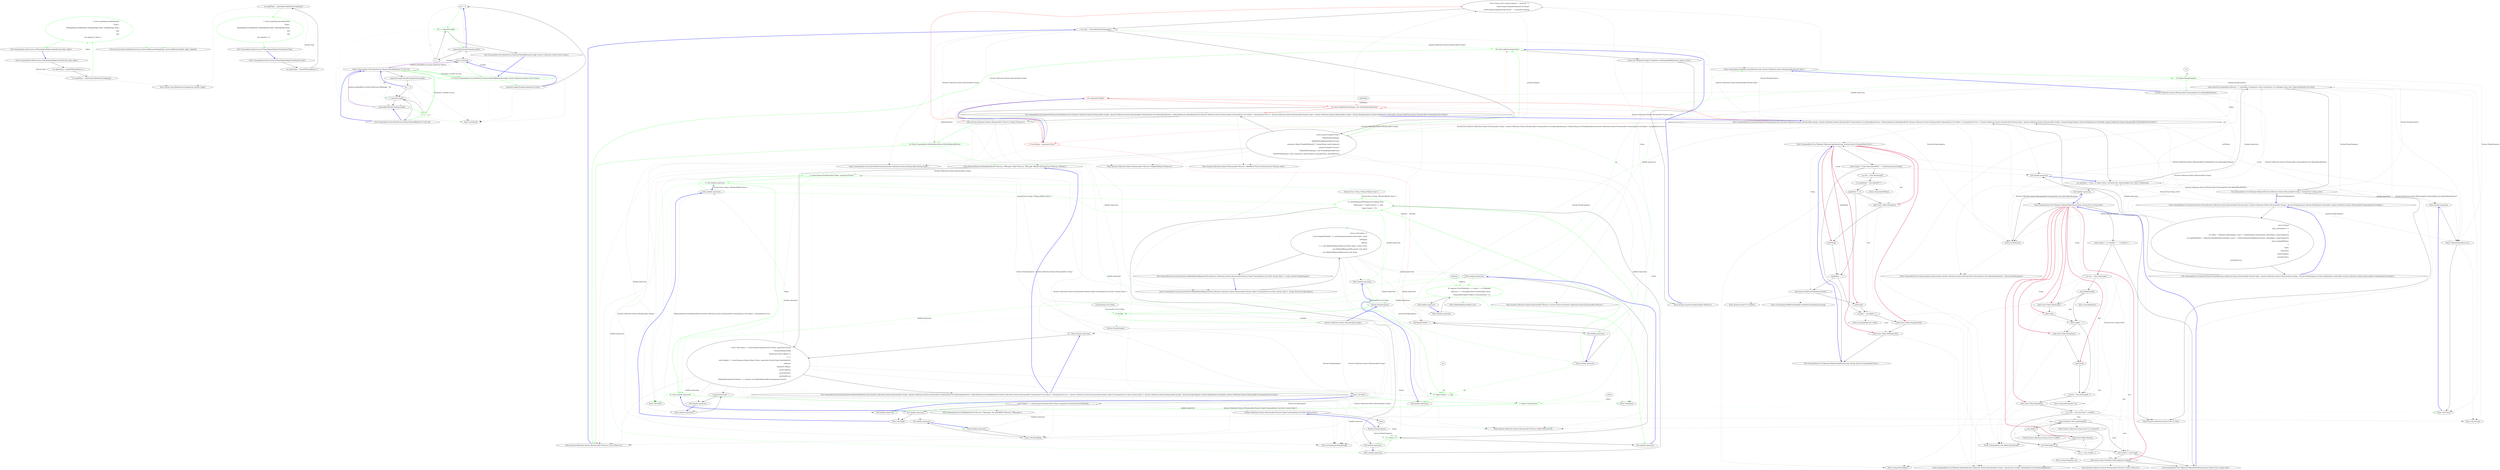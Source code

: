 digraph  {
d7 [cluster="CommandLine.Infrastructure.FSharpOptionHelper.Some(System.Type, object)", color=green, community=0, label="2: return typedType.InvokeMember(\r\n                ''Some'',\r\n                BindingFlags.InvokeMethod | BindingFlags.Public | BindingFlags.Static,\r\n                null,\r\n                null,\r\n                new object[] { value });", span="18-23"];
d4 [cluster="CommandLine.Infrastructure.FSharpOptionHelper.Some(System.Type, object)", label="Entry CommandLine.Infrastructure.FSharpOptionHelper.Some(System.Type, object)", span="13-13"];
d6 [cluster="CommandLine.Infrastructure.FSharpOptionHelper.Some(System.Type, object)", label="var typedType = optionType.MakeGenericType(type)", span="16-16"];
d8 [cluster="CommandLine.Infrastructure.FSharpOptionHelper.Some(System.Type, object)", label="Exit CommandLine.Infrastructure.FSharpOptionHelper.Some(System.Type, object)", span="13-13"];
d10 [cluster="System.Type.InvokeMember(string, System.Reflection.BindingFlags, System.Reflection.Binder, object, object[])", label="Entry System.Type.InvokeMember(string, System.Reflection.BindingFlags, System.Reflection.Binder, object, object[])", span="0-0"];
d14 [cluster="CommandLine.Infrastructure.FSharpOptionHelper.None(System.Type)", color=green, community=0, label="3: return typedType.InvokeMember(\r\n                ''None'',\r\n                BindingFlags.InvokeMethod | BindingFlags.Public | BindingFlags.Static,\r\n                null,\r\n                null,\r\n                new object[] { });", span="31-36"];
d13 [cluster="CommandLine.Infrastructure.FSharpOptionHelper.None(System.Type)", label="var typedType = optionType.MakeGenericType(type)", span="29-29"];
d15 [cluster="CommandLine.Infrastructure.FSharpOptionHelper.None(System.Type)", label="Exit CommandLine.Infrastructure.FSharpOptionHelper.None(System.Type)", span="26-26"];
d5 [cluster="CommandLine.Infrastructure.FSharpOptionHelper.Some(System.Type, object)", label="var optionType = typeof(FSharpOption<>)", span="15-15"];
d9 [cluster="System.Type.MakeGenericType(params System.Type[])", label="Entry System.Type.MakeGenericType(params System.Type[])", span="0-0"];
d11 [cluster="CommandLine.Infrastructure.FSharpOptionHelper.None(System.Type)", label="Entry CommandLine.Infrastructure.FSharpOptionHelper.None(System.Type)", span="26-26"];
d12 [cluster="CommandLine.Infrastructure.FSharpOptionHelper.None(System.Type)", label="var optionType = typeof(FSharpOption<>)", span="28-28"];
m0_11 [cluster="CommandLine.Tests.BaseFixture.ElementsShouldBeEqual(string[], System.Collections.Generic.IList<string>)", file="FSharpOptionHelperTests.cs", label="int i = 0", span="51-51"];
m0_12 [cluster="CommandLine.Tests.BaseFixture.ElementsShouldBeEqual(string[], System.Collections.Generic.IList<string>)", color=green, community=0, file="FSharpOptionHelperTests.cs", label="19: i < expected.Length", span="51-51"];
m0_13 [cluster="CommandLine.Tests.BaseFixture.ElementsShouldBeEqual(string[], System.Collections.Generic.IList<string>)", file="FSharpOptionHelperTests.cs", label="expected[i].Should().Equal(actual[i])", span="53-53"];
m0_7 [cluster="Unk.Should", file="FSharpOptionHelperTests.cs", label="Entry Unk.Should", span=""];
m0_8 [cluster="Unk.Equal", file="FSharpOptionHelperTests.cs", label="Entry Unk.Equal", span=""];
m0_9 [cluster="CommandLine.Tests.BaseFixture.ElementsShouldBeEqual(string[], System.Collections.Generic.IList<string>)", color=green, community=0, file="FSharpOptionHelperTests.cs", label="19: Entry CommandLine.Tests.BaseFixture.ElementsShouldBeEqual(string[], System.Collections.Generic.IList<string>)", span="48-48"];
m0_10 [cluster="CommandLine.Tests.BaseFixture.ElementsShouldBeEqual(string[], System.Collections.Generic.IList<string>)", file="FSharpOptionHelperTests.cs", label="expected.Length.Should().Equal(actual.Count)", span="50-50"];
m0_3 [cluster="CommandLine.Tests.BaseFixture.ElementsShouldBeEqual<T>(T[], T[])", file="FSharpOptionHelperTests.cs", label="i < expected.Length", span="42-42"];
m0_4 [cluster="CommandLine.Tests.BaseFixture.ElementsShouldBeEqual<T>(T[], T[])", file="FSharpOptionHelperTests.cs", label="expected[i].Should().Equal(actual[i])", span="44-44"];
m0_5 [cluster="CommandLine.Tests.BaseFixture.ElementsShouldBeEqual<T>(T[], T[])", color=green, community=0, file="FSharpOptionHelperTests.cs", label="4: i++", span="42-42"];
m0_6 [cluster="CommandLine.Tests.BaseFixture.ElementsShouldBeEqual<T>(T[], T[])", file="FSharpOptionHelperTests.cs", label="Exit CommandLine.Tests.BaseFixture.ElementsShouldBeEqual<T>(T[], T[])", span="39-39"];
m0_0 [cluster="CommandLine.Tests.BaseFixture.ElementsShouldBeEqual<T>(T[], T[])", file="FSharpOptionHelperTests.cs", label="Entry CommandLine.Tests.BaseFixture.ElementsShouldBeEqual<T>(T[], T[])", span="39-39"];
m0_1 [cluster="CommandLine.Tests.BaseFixture.ElementsShouldBeEqual<T>(T[], T[])", file="FSharpOptionHelperTests.cs", label="expected.Length.Should().Equal(actual.Length)", span="41-41"];
m0_2 [cluster="CommandLine.Tests.BaseFixture.ElementsShouldBeEqual<T>(T[], T[])", file="FSharpOptionHelperTests.cs", label="int i = 0", span="42-42"];
m0_14 [cluster="CommandLine.Tests.BaseFixture.ElementsShouldBeEqual(string[], System.Collections.Generic.IList<string>)", file="FSharpOptionHelperTests.cs", label="i++", span="51-51"];
m0_15 [cluster="CommandLine.Tests.BaseFixture.ElementsShouldBeEqual(string[], System.Collections.Generic.IList<string>)", file="FSharpOptionHelperTests.cs", label="Exit CommandLine.Tests.BaseFixture.ElementsShouldBeEqual(string[], System.Collections.Generic.IList<string>)", span="48-48"];
m1_22 [cluster="CommandLine.Core.InstanceChooser.Choose(System.Func<System.Collections.Generic.IEnumerable<string>, System.Collections.Generic.IEnumerable<CommandLine.Core.OptionSpecification>, RailwaySharp.ErrorHandling.Result<System.Collections.Generic.IEnumerable<CommandLine.Core.Token>, CommandLine.Error>>, System.Collections.Generic.IEnumerable<System.Type>, System.Collections.Generic.IEnumerable<string>, System.StringComparer, System.Globalization.CultureInfo, System.Collections.Generic.IEnumerable<CommandLine.ErrorType>)", file="TypeConverter.cs", label="Func<string, bool> preprocCompare = command =>\r\n                    nameComparer.Equals(command, firstArg) ||\r\n                    nameComparer.Equals(string.Concat(''--'', command), firstArg)", span="50-52"];
m1_66 [cluster="lambda expression", file="TypeConverter.cs", label="Entry lambda expression", span="54-54"];
m1_133 [cluster="string.Split(params char[])", file="TypeConverter.cs", label="Entry string.Split(params char[])", span="0-0"];
m1_28 [cluster="CommandLine.Core.Tokenizer.PreprocessDashDash(System.Collections.Generic.IEnumerable<string>, System.Func<System.Collections.Generic.IEnumerable<string>, RailwaySharp.ErrorHandling.Result<System.Collections.Generic.IEnumerable<CommandLine.Core.Token>, CommandLine.Error>>)", color=green, community=0, file="TypeConverter.cs", label="18: return tokenizer(arguments);", span="43-43"];
m1_77 [cluster="CommandLine.Core.InstanceChooser.MakeNotParsed(System.Collections.Generic.IEnumerable<System.Type>, params CommandLine.Error[])", file="TypeConverter.cs", label="return new NotParsed<object>(TypeInfo.Create(typeof(NullInstance), types), errors);", span="102-102"];
m1_78 [cluster="System.Linq.Enumerable.Empty<TResult>()", file="TypeConverter.cs", label="Entry System.Linq.Enumerable.Empty<TResult>()", span="0-0"];
m1_23 [cluster="CommandLine.Core.InstanceChooser.Choose(System.Func<System.Collections.Generic.IEnumerable<string>, System.Collections.Generic.IEnumerable<CommandLine.Core.OptionSpecification>, RailwaySharp.ErrorHandling.Result<System.Collections.Generic.IEnumerable<CommandLine.Core.Token>, CommandLine.Error>>, System.Collections.Generic.IEnumerable<System.Type>, System.Collections.Generic.IEnumerable<string>, System.StringComparer, System.Globalization.CultureInfo, System.Collections.Generic.IEnumerable<CommandLine.ErrorType>)", file="TypeConverter.cs", label="var verbs = Verb.SelectFromTypes(types)", span="54-54"];
m1_24 [cluster="CommandLine.Core.InstanceChooser.Choose(System.Func<System.Collections.Generic.IEnumerable<string>, System.Collections.Generic.IEnumerable<CommandLine.Core.OptionSpecification>, RailwaySharp.ErrorHandling.Result<System.Collections.Generic.IEnumerable<CommandLine.Core.Token>, CommandLine.Error>>, System.Collections.Generic.IEnumerable<System.Type>, System.Collections.Generic.IEnumerable<string>, System.StringComparer, System.Globalization.CultureInfo, System.Collections.Generic.IEnumerable<CommandLine.ErrorType>)", file="TypeConverter.cs", label="return preprocCompare(''help'')\r\n                ? MakeNotParsed(types,\r\n                    MakeHelpVerbRequestedError(verbs,\r\n                        arguments.Skip(1).SingleOrDefault() ?? string.Empty, nameComparer))\r\n                : preprocCompare(''version'')\r\n                    ? MakeNotParsed(types, new VersionRequestedError())\r\n                    : MatchVerb(tokenizer, verbs, arguments, nameComparer, parsingCulture, nonFatalErrors);", span="56-62"];
m1_27 [cluster="CommandLine.NoVerbSelectedError.NoVerbSelectedError()", color=green, community=0, file="TypeConverter.cs", label="18: Entry CommandLine.NoVerbSelectedError.NoVerbSelectedError()", span="446-446"];
m1_25 [cluster="CommandLine.Core.InstanceChooser.Choose(System.Func<System.Collections.Generic.IEnumerable<string>, System.Collections.Generic.IEnumerable<CommandLine.Core.OptionSpecification>, RailwaySharp.ErrorHandling.Result<System.Collections.Generic.IEnumerable<CommandLine.Core.Token>, CommandLine.Error>>, System.Collections.Generic.IEnumerable<System.Type>, System.Collections.Generic.IEnumerable<string>, System.StringComparer, System.Globalization.CultureInfo, System.Collections.Generic.IEnumerable<CommandLine.ErrorType>)", file="TypeConverter.cs", label="Exit CommandLine.Core.InstanceChooser.Choose(System.Func<System.Collections.Generic.IEnumerable<string>, System.Collections.Generic.IEnumerable<CommandLine.Core.OptionSpecification>, RailwaySharp.ErrorHandling.Result<System.Collections.Generic.IEnumerable<CommandLine.Core.Token>, CommandLine.Error>>, System.Collections.Generic.IEnumerable<System.Type>, System.Collections.Generic.IEnumerable<string>, System.StringComparer, System.Globalization.CultureInfo, System.Collections.Generic.IEnumerable<CommandLine.ErrorType>)", span="35-35"];
m1_26 [cluster="System.Collections.Generic.IEnumerable<TSource>.Empty<TSource>()", file="TypeConverter.cs", label="Entry System.Collections.Generic.IEnumerable<TSource>.Empty<TSource>()", span="31-31"];
m1_29 [cluster="System.Collections.Generic.IEnumerable<TSource>.First<TSource>()", file="TypeConverter.cs", label="Entry System.Collections.Generic.IEnumerable<TSource>.First<TSource>()", span="0-0"];
m1_14 [cluster="CommandLine.Core.NameLookup.Contains(string, System.Collections.Generic.IEnumerable<CommandLine.Core.OptionSpecification>, System.StringComparer)", file="TypeConverter.cs", label="Entry CommandLine.Core.NameLookup.Contains(string, System.Collections.Generic.IEnumerable<CommandLine.Core.OptionSpecification>, System.StringComparer)", span="18-18"];
m1_114 [cluster="System.Collections.Generic.List<T>.Contains(T)", file="TypeConverter.cs", label="Entry System.Collections.Generic.List<T>.Contains(T)", span="0-0"];
m1_131 [cluster="CommandLine.BadFormatTokenError.BadFormatTokenError(string)", file="TypeConverter.cs", label="Entry CommandLine.BadFormatTokenError.BadFormatTokenError(string)", span="196-196"];
m1_50 [cluster="lambda expression", file="TypeConverter.cs", label="Entry lambda expression", span="73-73"];
m1_10 [cluster="CommandLine.Core.Tokenizer.TokenizeLongName(string, System.Action<CommandLine.Error>)", file="TypeConverter.cs", label="Entry CommandLine.Core.Tokenizer.TokenizeLongName(string, System.Action<CommandLine.Error>)", span="112-112"];
m1_51 [cluster="lambda expression", color=green, community=0, file="TypeConverter.cs", label="5: nameComparer.Equals(a.Item1.Name, arguments.First())", span="73-73"];
m1_52 [cluster="lambda expression", color=green, community=0, file="TypeConverter.cs", label="13: Exit lambda expression", span="73-73"];
m1_53 [cluster="lambda expression", color=green, community=0, file="TypeConverter.cs", label="21: Entry lambda expression", span="76-77"];
m1_54 [cluster="lambda expression", file="TypeConverter.cs", label="verbs.Single(v => nameComparer.Equals(v.Item1.Name, arguments.First())).Item2.AutoDefault()", span="77-77"];
m1_55 [cluster="lambda expression", file="TypeConverter.cs", label="Exit lambda expression", span="76-77"];
m1_56 [cluster="Unk.Single", file="TypeConverter.cs", label="Entry Unk.Single", span=""];
m1_45 [cluster="lambda expression", file="TypeConverter.cs", label="!arg.EqualsOrdinal(''--'')", span="40-40"];
m1_46 [cluster="lambda expression", file="TypeConverter.cs", label="Exit lambda expression", span="40-40"];
m1_58 [cluster="lambda expression", file="TypeConverter.cs", label="Entry lambda expression", span="77-77"];
m1_8 [cluster="lambda expression", file="TypeConverter.cs", label="Exit lambda expression", span="22-27"];
m1_49 [cluster="lambda expression", file="TypeConverter.cs", label="Exit lambda expression", span="41-41"];
m1_30 [cluster="CommandLine.Core.Verb.SelectFromTypes(System.Collections.Generic.IEnumerable<System.Type>)", file="TypeConverter.cs", label="Entry CommandLine.Core.Verb.SelectFromTypes(System.Collections.Generic.IEnumerable<System.Type>)", span="40-40"];
m1_44 [cluster="lambda expression", file="TypeConverter.cs", label="Entry lambda expression", span="40-40"];
m1_18 [cluster="Unk.Succeed", file="TypeConverter.cs", label="Entry Unk.Succeed", span=""];
m1_9 [cluster="CommandLine.Core.Tokenizer.Tokenize(System.Collections.Generic.IEnumerable<string>, System.Func<string, CommandLine.Core.NameLookupResult>)", file="TypeConverter.cs", label="Entry CommandLine.Core.Tokenizer.Tokenize(System.Collections.Generic.IEnumerable<string>, System.Func<string, CommandLine.Core.NameLookupResult>)", span="13-13"];
m1_32 [cluster="System.Collections.Generic.IEnumerable<TSource>.Skip<TSource>(int)", file="TypeConverter.cs", label="Entry System.Collections.Generic.IEnumerable<TSource>.Skip<TSource>(int)", span="0-0"];
m1_31 [cluster="System.Collections.Generic.IEnumerable<TSource>.TakeWhile<TSource>(System.Func<TSource, bool>)", file="TypeConverter.cs", label="Entry System.Collections.Generic.IEnumerable<TSource>.TakeWhile<TSource>(System.Func<TSource, bool>)", span="0-0"];
m1_13 [cluster="lambda expression", file="TypeConverter.cs", label="Exit lambda expression", span="24-24"];
m1_111 [cluster="CommandLine.Core.Token.Name(string)", file="TypeConverter.cs", label="Entry CommandLine.Core.Token.Name(string)", span="19-19"];
m1_69 [cluster="Unk.Return", file="TypeConverter.cs", label="Entry Unk.Return", span=""];
m1_79 [cluster="System.Collections.Generic.IEnumerable<TSource>.Concat<TSource>(System.Collections.Generic.IEnumerable<TSource>)", file="TypeConverter.cs", label="Entry System.Collections.Generic.IEnumerable<TSource>.Concat<TSource>(System.Collections.Generic.IEnumerable<TSource>)", span="0-0"];
m1_15 [cluster="lambda expression", file="TypeConverter.cs", label="Entry lambda expression", span="25-25"];
m1_48 [cluster="lambda expression", color=green, community=0, file="TypeConverter.cs", label="7: tokens.Concat(values)", span="41-41"];
m1_60 [cluster="lambda expression", file="TypeConverter.cs", label="Exit lambda expression", span="77-77"];
m1_113 [cluster="string.String(char, int)", file="TypeConverter.cs", label="Entry string.String(char, int)", span="0-0"];
m1_68 [cluster="lambda expression", file="TypeConverter.cs", label="Exit lambda expression", span="54-54"];
m1_112 [cluster="string.Substring(int, int)", file="TypeConverter.cs", label="Entry string.Substring(int, int)", span="0-0"];
m1_35 [cluster="Unk.Select", file="TypeConverter.cs", label="Entry Unk.Select", span=""];
m1_40 [cluster="string.EqualsOrdinal(string)", file="TypeConverter.cs", label="Entry string.EqualsOrdinal(string)", span="35-35"];
m1_67 [cluster="lambda expression", color=green, community=0, file="TypeConverter.cs", label="15: Tuple.Create(i + 1, sep)", span="54-54"];
m1_41 [cluster="lambda expression", file="TypeConverter.cs", label="Entry lambda expression", span="39-39"];
m1_64 [cluster="CommandLine.Core.InstanceChooser.MakeHelpVerbRequestedError(System.Collections.Generic.IEnumerable<System.Tuple<CommandLine.Core.Verb, System.Type>>, string, System.StringComparer)", file="TypeConverter.cs", label="return verb.Length > 0\r\n                ? verbs.SingleOrDefault(v => nameComparer.Equals(v.Item1.Name, verb))\r\n                        .ToMaybe()\r\n                        .Return(\r\n                            v => new HelpVerbRequestedError(v.Item1.Name, v.Item2, true),\r\n                            new HelpVerbRequestedError(null, null, false))\r\n                : new HelpVerbRequestedError(null, null, false);", span="91-97"];
m1_19 [cluster="CommandLine.Core.InstanceChooser.Choose(System.Func<System.Collections.Generic.IEnumerable<string>, System.Collections.Generic.IEnumerable<CommandLine.Core.OptionSpecification>, RailwaySharp.ErrorHandling.Result<System.Collections.Generic.IEnumerable<CommandLine.Core.Token>, CommandLine.Error>>, System.Collections.Generic.IEnumerable<System.Type>, System.Collections.Generic.IEnumerable<string>, System.StringComparer, System.Globalization.CultureInfo, System.Collections.Generic.IEnumerable<CommandLine.ErrorType>)", color=red, community=0, file="TypeConverter.cs", label="18: arguments.Empty()", span="43-43"];
m1_5 [cluster="CommandLine.Core.Tokenizer.Tokenize(System.Collections.Generic.IEnumerable<string>, System.Func<string, bool>)", file="TypeConverter.cs", label="return Result.Succeed(tokens.Where(x => !unkTokens.Contains(x)), errors.Concat(from t in unkTokens select new UnknownOptionError(t.Text)));", span="30-30"];
m1_12 [cluster="Unk.Memorize", file="TypeConverter.cs", label="Entry Unk.Memorize", span=""];
m1_6 [cluster="CommandLine.Core.Tokenizer.Tokenize(System.Collections.Generic.IEnumerable<string>, System.Func<string, bool>)", file="TypeConverter.cs", label="Exit CommandLine.Core.Tokenizer.Tokenize(System.Collections.Generic.IEnumerable<string>, System.Func<string, bool>)", span="13-13"];
m1_16 [cluster="UnknownOptionError.cstr", file="TypeConverter.cs", label="Entry UnknownOptionError.cstr", span=""];
m1_4 [cluster="CommandLine.Core.Tokenizer.Tokenize(System.Collections.Generic.IEnumerable<string>, System.Func<string, bool>)", file="TypeConverter.cs", label="var unkTokens = (from t in tokens where t.IsName() && !nameLookup(t.Text) select t).Memorize()", span="28-28"];
m1_11 [cluster="CommandLine.Core.Tokenizer.TokenizeShortName(string, System.Func<string, bool>)", file="TypeConverter.cs", label="Entry CommandLine.Core.Tokenizer.TokenizeShortName(string, System.Func<string, bool>)", span="67-67"];
m1_7 [cluster="System.Collections.Generic.List<T>.List()", file="TypeConverter.cs", label="Entry System.Collections.Generic.List<T>.List()", span="0-0"];
m1_17 [cluster="Unk.Concat", file="TypeConverter.cs", label="Entry Unk.Concat", span=""];
m1_38 [cluster="lambda expression", file="TypeConverter.cs", label="arg.EqualsOrdinal(''--'')", span="37-37"];
m1_37 [cluster="lambda expression", file="TypeConverter.cs", label="Entry lambda expression", span="37-37"];
m1_39 [cluster="lambda expression", file="TypeConverter.cs", label="Exit lambda expression", span="37-37"];
m1_59 [cluster="Unk.SelectMany", file="TypeConverter.cs", label="Entry Unk.SelectMany", span=""];
m1_61 [cluster="lambda expression", file="TypeConverter.cs", label="Entry lambda expression", span="83-83"];
m1_62 [cluster="lambda expression", color=green, community=0, file="TypeConverter.cs", label="15: optionSequenceWithSeparatorLookup(t.Text)\r\n                    .Return(sep => Tuple.Create(i + 1, sep),\r\n                        Tuple.Create(-1, '\0'))", span="53-55"];
m1_63 [cluster="lambda expression", file="TypeConverter.cs", label="Exit lambda expression", span="83-83"];
m1_71 [cluster="lambda expression", color=green, community=0, file="TypeConverter.cs", label="13: x.Item1 < 0", span="55-55"];
m1_70 [cluster="lambda expression", file="TypeConverter.cs", label="Entry lambda expression", span="92-92"];
m1_73 [cluster="lambda expression", file="TypeConverter.cs", label="Entry lambda expression", span="95-95"];
m1_72 [cluster="lambda expression", file="TypeConverter.cs", label="Exit lambda expression", span="92-92"];
m1_74 [cluster="lambda expression", color=green, community=0, file="TypeConverter.cs", label="18: replaces.FirstOrDefault(x => x.Item1 == i).ToMaybe()\r\n                            .Return(r => t.Text.Split(r.Item2).Select(Token.Value),\r\n                                Enumerable.Empty<Token>().Concat(new[]{ t }))", span="58-60"];
m1_75 [cluster="lambda expression", file="TypeConverter.cs", label="Exit lambda expression", span="95-95"];
m1_47 [cluster="Unk.Select", file="TypeConverter.cs", label="Entry Unk.Select", span=""];
m1_80 [cluster="CommandLine.TypeInfo.Create(System.Type, System.Collections.Generic.IEnumerable<System.Type>)", file="TypeConverter.cs", label="Entry CommandLine.TypeInfo.Create(System.Type, System.Collections.Generic.IEnumerable<System.Type>)", span="34-34"];
m1_83 [cluster="lambda expression", file="TypeConverter.cs", label="System.StringComparer", span=""];
m1_81 [cluster="lambda expression", color=green, community=0, file="TypeConverter.cs", label="8: System.StringComparer", span=""];
m1_82 [cluster="lambda expression", file="TypeConverter.cs", label="System.Collections.Generic.IEnumerable<CommandLine.Core.OptionSpecification>", span=""];
m1_84 [cluster="lambda expression", color=green, community=0, file="TypeConverter.cs", label="5: firstArg", span=""];
m1_85 [cluster="lambda expression", file="TypeConverter.cs", label="System.Collections.Generic.IEnumerable<string>", span=""];
m1_87 [cluster="lambda expression", file="TypeConverter.cs", label="System.Collections.Generic.IEnumerable<System.Tuple<CommandLine.Core.Verb, System.Type>>", span=""];
m1_43 [cluster="CommandLine.Core.InstanceChooser.MatchVerb(System.Func<System.Collections.Generic.IEnumerable<string>, System.Collections.Generic.IEnumerable<CommandLine.Core.OptionSpecification>, RailwaySharp.ErrorHandling.Result<System.Collections.Generic.IEnumerable<CommandLine.Core.Token>, CommandLine.Error>>, System.Collections.Generic.IEnumerable<System.Tuple<CommandLine.Core.Verb, System.Type>>, System.Collections.Generic.IEnumerable<string>, System.StringComparer, System.Globalization.CultureInfo, System.Collections.Generic.IEnumerable<CommandLine.ErrorType>)", file="TypeConverter.cs", label="Exit CommandLine.Core.InstanceChooser.MatchVerb(System.Func<System.Collections.Generic.IEnumerable<string>, System.Collections.Generic.IEnumerable<CommandLine.Core.OptionSpecification>, RailwaySharp.ErrorHandling.Result<System.Collections.Generic.IEnumerable<CommandLine.Core.Token>, CommandLine.Error>>, System.Collections.Generic.IEnumerable<System.Tuple<CommandLine.Core.Verb, System.Type>>, System.Collections.Generic.IEnumerable<string>, System.StringComparer, System.Globalization.CultureInfo, System.Collections.Generic.IEnumerable<CommandLine.ErrorType>)", span="65-65"];
m1_42 [cluster="CommandLine.Core.InstanceChooser.MatchVerb(System.Func<System.Collections.Generic.IEnumerable<string>, System.Collections.Generic.IEnumerable<CommandLine.Core.OptionSpecification>, RailwaySharp.ErrorHandling.Result<System.Collections.Generic.IEnumerable<CommandLine.Core.Token>, CommandLine.Error>>, System.Collections.Generic.IEnumerable<System.Tuple<CommandLine.Core.Verb, System.Type>>, System.Collections.Generic.IEnumerable<string>, System.StringComparer, System.Globalization.CultureInfo, System.Collections.Generic.IEnumerable<CommandLine.ErrorType>)", file="TypeConverter.cs", label="return verbs.Any(a => nameComparer.Equals(a.Item1.Name, arguments.First()))\r\n                ? InstanceBuilder.Build(\r\n                    Maybe.Just<Func<object>>(\r\n                        () =>\r\n                            verbs.Single(v => nameComparer.Equals(v.Item1.Name, arguments.First())).Item2.AutoDefault()),\r\n                    tokenizer,\r\n                    arguments.Skip(1),\r\n                    nameComparer,\r\n                    parsingCulture,\r\n                    nonFatalErrors)\r\n                : MakeNotParsed(verbs.Select(v => v.Item2), new BadVerbSelectedError(arguments.First()));", span="73-83"];
m1_89 [cluster="lambda expression", file="TypeConverter.cs", label="System.StringComparer", span=""];
m1_88 [cluster="lambda expression", file="TypeConverter.cs", label=string, span=""];
m1_20 [cluster="CommandLine.Core.InstanceChooser.Choose(System.Func<System.Collections.Generic.IEnumerable<string>, System.Collections.Generic.IEnumerable<CommandLine.Core.OptionSpecification>, RailwaySharp.ErrorHandling.Result<System.Collections.Generic.IEnumerable<CommandLine.Core.Token>, CommandLine.Error>>, System.Collections.Generic.IEnumerable<System.Type>, System.Collections.Generic.IEnumerable<string>, System.StringComparer, System.Globalization.CultureInfo, System.Collections.Generic.IEnumerable<CommandLine.ErrorType>)", color=red, community=0, file="TypeConverter.cs", label="18: return MakeNotParsed(types, new NoVerbSelectedError());", span="45-45"];
m1_21 [cluster="CommandLine.Core.InstanceChooser.Choose(System.Func<System.Collections.Generic.IEnumerable<string>, System.Collections.Generic.IEnumerable<CommandLine.Core.OptionSpecification>, RailwaySharp.ErrorHandling.Result<System.Collections.Generic.IEnumerable<CommandLine.Core.Token>, CommandLine.Error>>, System.Collections.Generic.IEnumerable<System.Type>, System.Collections.Generic.IEnumerable<string>, System.StringComparer, System.Globalization.CultureInfo, System.Collections.Generic.IEnumerable<CommandLine.ErrorType>)", color=red, community=0, file="TypeConverter.cs", label="0: var firstArg = arguments.First()", span="48-48"];
m1_34 [cluster="CommandLine.Core.InstanceChooser.MakeHelpVerbRequestedError(System.Collections.Generic.IEnumerable<System.Tuple<CommandLine.Core.Verb, System.Type>>, string, System.StringComparer)", file="TypeConverter.cs", label="Entry CommandLine.Core.InstanceChooser.MakeHelpVerbRequestedError(System.Collections.Generic.IEnumerable<System.Tuple<CommandLine.Core.Verb, System.Type>>, string, System.StringComparer)", span="86-86"];
m1_118 [cluster="CommandLine.Core.Tokenizer.TokenizeLongName(string, System.Action<CommandLine.Error>)", file="TypeConverter.cs", label="var text = value.Substring(2)", span="118-118"];
m1_117 [cluster="CommandLine.Core.Tokenizer.TokenizeLongName(string, System.Action<CommandLine.Error>)", file="TypeConverter.cs", label="value.Length > 2 && value.StartsWith(''--'', StringComparison.Ordinal)", span="116-116"];
m1_128 [cluster="CommandLine.Core.Tokenizer.TokenizeLongName(string, System.Action<CommandLine.Error>)", file="TypeConverter.cs", label="yield return Token.Value(parts[1]);", span="132-132"];
m1_121 [cluster="CommandLine.Core.Tokenizer.TokenizeLongName(string, System.Action<CommandLine.Error>)", file="TypeConverter.cs", label="yield return Token.Name(text);", span="122-122"];
m1_122 [cluster="CommandLine.Core.Tokenizer.TokenizeLongName(string, System.Action<CommandLine.Error>)", file="TypeConverter.cs", label="yield break;", span="123-123"];
m1_125 [cluster="CommandLine.Core.Tokenizer.TokenizeLongName(string, System.Action<CommandLine.Error>)", file="TypeConverter.cs", label="yield break;", span="128-128"];
m1_127 [cluster="CommandLine.Core.Tokenizer.TokenizeLongName(string, System.Action<CommandLine.Error>)", file="TypeConverter.cs", label="yield return Token.Name(parts[0]);", span="131-131"];
m1_124 [cluster="CommandLine.Core.Tokenizer.TokenizeLongName(string, System.Action<CommandLine.Error>)", file="TypeConverter.cs", label="onError(new BadFormatTokenError(value))", span="127-127"];
m1_119 [cluster="CommandLine.Core.Tokenizer.TokenizeLongName(string, System.Action<CommandLine.Error>)", file="TypeConverter.cs", label="var equalIndex = text.IndexOf('=')", span="119-119"];
m1_126 [cluster="CommandLine.Core.Tokenizer.TokenizeLongName(string, System.Action<CommandLine.Error>)", file="TypeConverter.cs", label="var parts = text.Split('=')", span="130-130"];
m1_120 [cluster="CommandLine.Core.Tokenizer.TokenizeLongName(string, System.Action<CommandLine.Error>)", file="TypeConverter.cs", label="equalIndex <= 0", span="120-120"];
m1_123 [cluster="CommandLine.Core.Tokenizer.TokenizeLongName(string, System.Action<CommandLine.Error>)", file="TypeConverter.cs", label="equalIndex == 1", span="125-125"];
m1_129 [cluster="CommandLine.Core.Tokenizer.TokenizeLongName(string, System.Action<CommandLine.Error>)", file="TypeConverter.cs", label="Exit CommandLine.Core.Tokenizer.TokenizeLongName(string, System.Action<CommandLine.Error>)", span="112-112"];
m1_33 [cluster="System.Collections.Generic.IEnumerable<TSource>.SingleOrDefault<TSource>()", file="TypeConverter.cs", label="Entry System.Collections.Generic.IEnumerable<TSource>.SingleOrDefault<TSource>()", span="0-0"];
m1_36 [cluster="RailwaySharp.ErrorHandling.Result<TSuccess, TMessage>.Map<TSuccess, TMessage, TResult>(System.Func<TSuccess, TResult>)", file="TypeConverter.cs", label="Entry RailwaySharp.ErrorHandling.Result<TSuccess, TMessage>.Map<TSuccess, TMessage, TResult>(System.Func<TSuccess, TResult>)", span="534-534"];
m1_65 [cluster="CommandLine.Core.InstanceChooser.MakeHelpVerbRequestedError(System.Collections.Generic.IEnumerable<System.Tuple<CommandLine.Core.Verb, System.Type>>, string, System.StringComparer)", file="TypeConverter.cs", label="Exit CommandLine.Core.InstanceChooser.MakeHelpVerbRequestedError(System.Collections.Generic.IEnumerable<System.Tuple<CommandLine.Core.Verb, System.Type>>, string, System.StringComparer)", span="86-86"];
m1_130 [cluster="string.IndexOf(char)", file="TypeConverter.cs", label="Entry string.IndexOf(char)", span="0-0"];
m1_132 [cluster="System.Action<T>.Invoke(T)", file="TypeConverter.cs", label="Entry System.Action<T>.Invoke(T)", span="0-0"];
m1_0 [cluster="CommandLine.Core.InstanceChooser.Choose(System.Collections.Generic.IEnumerable<System.Type>, System.Collections.Generic.IEnumerable<string>, System.StringComparer, System.Globalization.CultureInfo, System.Collections.Generic.IEnumerable<CommandLine.ErrorType>)", file="TypeConverter.cs", label="Entry CommandLine.Core.InstanceChooser.Choose(System.Collections.Generic.IEnumerable<System.Type>, System.Collections.Generic.IEnumerable<string>, System.StringComparer, System.Globalization.CultureInfo, System.Collections.Generic.IEnumerable<CommandLine.ErrorType>)", span="14-14"];
m1_1 [cluster="CommandLine.Core.InstanceChooser.Choose(System.Collections.Generic.IEnumerable<System.Type>, System.Collections.Generic.IEnumerable<string>, System.StringComparer, System.Globalization.CultureInfo, System.Collections.Generic.IEnumerable<CommandLine.ErrorType>)", file="TypeConverter.cs", label="return Choose(\r\n                (args, optionSpecs) =>\r\n                    {\r\n                        var tokens = Tokenizer.Tokenize(args, name => NameLookup.Contains(name, optionSpecs, nameComparer));\r\n                        var explodedTokens = Tokenizer.ExplodeOptionList(tokens, name => NameLookup.HavingSeparator(name, optionSpecs, nameComparer));\r\n                        return explodedTokens;\r\n                    },\r\n                types,\r\n                arguments,\r\n                nameComparer,\r\n                parsingCulture,\r\n                nonFatalErrors);", span="21-32"];
m1_3 [cluster="CommandLine.Core.InstanceChooser.Choose(System.Func<System.Collections.Generic.IEnumerable<string>, System.Collections.Generic.IEnumerable<CommandLine.Core.OptionSpecification>, RailwaySharp.ErrorHandling.Result<System.Collections.Generic.IEnumerable<CommandLine.Core.Token>, CommandLine.Error>>, System.Collections.Generic.IEnumerable<System.Type>, System.Collections.Generic.IEnumerable<string>, System.StringComparer, System.Globalization.CultureInfo, System.Collections.Generic.IEnumerable<CommandLine.ErrorType>)", file="TypeConverter.cs", label="Entry CommandLine.Core.InstanceChooser.Choose(System.Func<System.Collections.Generic.IEnumerable<string>, System.Collections.Generic.IEnumerable<CommandLine.Core.OptionSpecification>, RailwaySharp.ErrorHandling.Result<System.Collections.Generic.IEnumerable<CommandLine.Core.Token>, CommandLine.Error>>, System.Collections.Generic.IEnumerable<System.Type>, System.Collections.Generic.IEnumerable<string>, System.StringComparer, System.Globalization.CultureInfo, System.Collections.Generic.IEnumerable<CommandLine.ErrorType>)", span="35-35"];
m1_2 [cluster="CommandLine.Core.InstanceChooser.Choose(System.Collections.Generic.IEnumerable<System.Type>, System.Collections.Generic.IEnumerable<string>, System.StringComparer, System.Globalization.CultureInfo, System.Collections.Generic.IEnumerable<CommandLine.ErrorType>)", file="TypeConverter.cs", label="Exit CommandLine.Core.InstanceChooser.Choose(System.Collections.Generic.IEnumerable<System.Type>, System.Collections.Generic.IEnumerable<string>, System.StringComparer, System.Globalization.CultureInfo, System.Collections.Generic.IEnumerable<CommandLine.ErrorType>)", span="14-14"];
m1_57 [cluster="RailwaySharp.ErrorHandling.Result<TSuccess, TMessage>.SucceededWith<TSuccess, TMessage>()", file="TypeConverter.cs", label="Entry RailwaySharp.ErrorHandling.Result<TSuccess, TMessage>.SucceededWith<TSuccess, TMessage>()", span="653-653"];
m1_115 [cluster="System.Collections.Generic.List<T>.Add(T)", file="TypeConverter.cs", label="Entry System.Collections.Generic.List<T>.Add(T)", span="0-0"];
m1_110 [cluster="char.IsDigit(char)", file="TypeConverter.cs", label="Entry char.IsDigit(char)", span="0-0"];
m1_116 [cluster="System.Collections.Generic.IEnumerable<TSource>.Count<TSource>()", file="TypeConverter.cs", label="Entry System.Collections.Generic.IEnumerable<TSource>.Count<TSource>()", span="0-0"];
m1_76 [cluster="HelpVerbRequestedError.cstr", file="TypeConverter.cs", label="Entry HelpVerbRequestedError.cstr", span=""];
m1_86 [cluster="Unk.Split", file="TypeConverter.cs", label="System.StringComparer", span=""];
m1_103 [cluster="CommandLine.Core.Tokenizer.TokenizeShortName(string, System.Func<string, bool>)", file="TypeConverter.cs", label="!seen.Contains(c) && nameLookup(n)", span="95-95"];
m1_101 [cluster="CommandLine.Core.Tokenizer.TokenizeShortName(string, System.Func<string, bool>)", file="TypeConverter.cs", label="text.Substring(1)", span="92-92"];
m1_100 [cluster="CommandLine.Core.Tokenizer.TokenizeShortName(string, System.Func<string, bool>)", file="TypeConverter.cs", label="var seen = new List<char> { first[0] }", span="90-90"];
m1_102 [cluster="CommandLine.Core.Tokenizer.TokenizeShortName(string, System.Func<string, bool>)", file="TypeConverter.cs", label="var n = new string(c, 1)", span="94-94"];
m1_104 [cluster="CommandLine.Core.Tokenizer.TokenizeShortName(string, System.Func<string, bool>)", file="TypeConverter.cs", label="seen.Add(c)", span="97-97"];
m1_106 [cluster="CommandLine.Core.Tokenizer.TokenizeShortName(string, System.Func<string, bool>)", file="TypeConverter.cs", label="seen.Count() < text.Length", span="105-105"];
m1_90 [cluster="CommandLine.Core.Tokenizer.TokenizeShortName(string, System.Func<string, bool>)", file="TypeConverter.cs", label="value.Length > 1 || value[0] == '-' || value[1] != '-'", span="71-71"];
m1_93 [cluster="CommandLine.Core.Tokenizer.TokenizeShortName(string, System.Func<string, bool>)", file="TypeConverter.cs", label="yield return Token.Value(value);", span="77-77"];
m1_94 [cluster="CommandLine.Core.Tokenizer.TokenizeShortName(string, System.Func<string, bool>)", file="TypeConverter.cs", label="yield break;", span="78-78"];
m1_96 [cluster="CommandLine.Core.Tokenizer.TokenizeShortName(string, System.Func<string, bool>)", file="TypeConverter.cs", label="yield return Token.Name(text);", span="83-83"];
m1_97 [cluster="CommandLine.Core.Tokenizer.TokenizeShortName(string, System.Func<string, bool>)", file="TypeConverter.cs", label="yield break;", span="84-84"];
m1_99 [cluster="CommandLine.Core.Tokenizer.TokenizeShortName(string, System.Func<string, bool>)", file="TypeConverter.cs", label="yield return Token.Name(first);", span="88-88"];
m1_105 [cluster="CommandLine.Core.Tokenizer.TokenizeShortName(string, System.Func<string, bool>)", file="TypeConverter.cs", label="yield return Token.Name(n);", span="98-98"];
m1_107 [cluster="CommandLine.Core.Tokenizer.TokenizeShortName(string, System.Func<string, bool>)", file="TypeConverter.cs", label="yield return Token.Value(text.Substring(seen.Count()));", span="107-107"];
m1_91 [cluster="CommandLine.Core.Tokenizer.TokenizeShortName(string, System.Func<string, bool>)", file="TypeConverter.cs", label="var text = value.Substring(1)", span="73-73"];
m1_95 [cluster="CommandLine.Core.Tokenizer.TokenizeShortName(string, System.Func<string, bool>)", file="TypeConverter.cs", label="value.Length == 2", span="81-81"];
m1_98 [cluster="CommandLine.Core.Tokenizer.TokenizeShortName(string, System.Func<string, bool>)", file="TypeConverter.cs", label="var first = text.Substring(0, 1)", span="87-87"];
m1_92 [cluster="CommandLine.Core.Tokenizer.TokenizeShortName(string, System.Func<string, bool>)", file="TypeConverter.cs", label="char.IsDigit(text[0])", span="75-75"];
m1_108 [cluster="CommandLine.Core.Tokenizer.TokenizeShortName(string, System.Func<string, bool>)", file="TypeConverter.cs", label="Exit CommandLine.Core.Tokenizer.TokenizeShortName(string, System.Func<string, bool>)", span="67-67"];
m1_109 [cluster="string.Substring(int)", file="TypeConverter.cs", label="Entry string.Substring(int)", span="0-0"];
m1_135 [file="TypeConverter.cs", label=values, span=""];
m1_136 [file="TypeConverter.cs", label="System.Func<string, CSharpx.Maybe<char>>", span=""];
m1_138 [file="TypeConverter.cs", label=replaces, span=""];
m1_137 [file="TypeConverter.cs", label=int, span=""];
m1_139 [file="TypeConverter.cs", label=int, span=""];
m1_140 [file="TypeConverter.cs", label="CommandLine.Core.Token", span=""];
m1_134 [file="TypeConverter.cs", label=unkTokens, span=""];
d7 -> d8  [color=green, key=0, style=solid];
d7 -> d10  [color=green, key=2, style=dotted];
d4 -> d7  [color=green, key=1, label=object, style=dashed];
d4 -> d5  [key=0, style=solid];
d4 -> d6  [color=darkseagreen4, key=1, label="System.Type", style=dashed];
d6 -> d7  [color=green, key=0, style=solid];
d6 -> d9  [key=2, style=dotted];
d8 -> d4  [color=blue, key=0, style=bold];
d14 -> d15  [color=green, key=0, style=solid];
d14 -> d10  [color=green, key=2, style=dotted];
d13 -> d14  [color=green, key=0, style=solid];
d13 -> d9  [key=2, style=dotted];
d15 -> d11  [color=blue, key=0, style=bold];
d5 -> d6  [key=0, style=solid];
d11 -> d13  [color=darkseagreen4, key=1, label="System.Type", style=dashed];
d11 -> d12  [key=0, style=solid];
d12 -> d13  [key=0, style=solid];
m0_11 -> m0_12  [color=green, key=0, style=solid];
m0_11 -> m0_13  [color=darkseagreen4, key=1, label=i, style=dashed];
m0_11 -> m0_14  [color=darkseagreen4, key=1, label=i, style=dashed];
m0_12 -> m0_13  [color=green, key=0, style=solid];
m0_12 -> m0_3  [color=green, key=2, style=dotted];
m0_12 -> m0_15  [key=0, style=solid];
m0_13 -> m0_11  [color=blue, key=0, style=bold];
m0_13 -> m0_14  [key=0, style=solid];
m0_13 -> m0_7  [key=2, style=dotted];
m0_13 -> m0_8  [key=2, style=dotted];
m0_8 -> m0_9  [color=green, key=0, style=solid];
m0_8 -> m0_0  [color=darkorchid, key=3, label="method methodReturn System.DateTime AtNoon", style=bold];
m0_9 -> m0_10  [color=green, key=0, style=solid];
m0_9 -> m0_7  [color=green, key=2, style=dotted];
m0_9 -> m0_12  [color=darkseagreen4, key=1, label="string[]", style=dashed];
m0_9 -> m0_13  [color=darkseagreen4, key=1, label="string[]", style=dashed];
m0_10 -> m0_8  [color=blue, key=0, style=bold];
m0_10 -> m0_11  [key=0, style=solid];
m0_10 -> m0_7  [key=2, style=dotted];
m0_3 -> m0_4  [key=0, style=solid];
m0_3 -> m0_6  [key=0, style=solid];
m0_4 -> m0_5  [color=green, key=0, style=solid];
m0_4 -> m0_0  [color=darkorchid, key=3, label="method methodReturn System.DateTime AtMidnight", style=bold];
m0_4 -> m0_7  [key=2, style=dotted];
m0_4 -> m0_8  [key=2, style=dotted];
m0_5 -> m0_6  [color=green, key=0, style=solid];
m0_5 -> m0_7  [color=green, key=2, style=dotted];
m0_5 -> m0_3  [key=0, style=solid];
m0_5 -> m0_5  [color=darkseagreen4, key=1, label=i, style=dashed];
m0_6 -> m0_4  [color=blue, key=0, style=bold];
m0_6 -> m0_0  [color=blue, key=0, style=bold];
m0_0 -> m0_5  [color=green, key=3, label="Parameter variable int hour", style=bold];
m0_0 -> m0_9  [color=green, key=3, label="Parameter variable int hour", style=bold];
m0_0 -> m0_1  [key=0, style=solid];
m0_0 -> m0_3  [color=darkseagreen4, key=1, label="T[]", style=dashed];
m0_0 -> m0_4  [color=darkseagreen4, key=1, label="T[]", style=dashed];
m0_1 -> m0_3  [key=2, style=dotted];
m0_1 -> m0_2  [key=0, style=solid];
m0_1 -> m0_7  [key=2, style=dotted];
m0_1 -> m0_8  [key=2, style=dotted];
m0_2 -> m0_0  [color=blue, key=0, style=bold];
m0_2 -> m0_3  [key=0, style=solid];
m0_2 -> m0_4  [color=darkseagreen4, key=1, label=i, style=dashed];
m0_2 -> m0_5  [color=darkseagreen4, key=1, label=i, style=dashed];
m0_14 -> m0_12  [key=0, style=solid];
m0_14 -> m0_14  [color=darkseagreen4, key=1, label=i, style=dashed];
m0_15 -> m0_9  [color=blue, key=0, style=bold];
m1_22 -> m1_23  [key=0, style=solid];
m1_22 -> m1_38  [color=darkseagreen4, key=1, label=string, style=dashed];
m1_22 -> m1_24  [color=darkseagreen4, key=1, label=preprocCompare, style=dashed];
m1_66 -> m1_67  [color=green, key=0, style=solid];
m1_28 -> m1_77  [key=0, style=solid];
m1_28 -> m1_29  [color=green, key=0, style=solid];
m1_28 -> m1_32  [color=green, key=2, style=dotted];
m1_77 -> m1_78  [key=0, style=solid];
m1_77 -> m1_79  [key=2, style=dotted];
m1_77 -> m1_80  [key=2, style=dotted];
m1_78 -> m1_28  [color=blue, key=0, style=bold];
m1_23 -> m1_28  [color=green, key=1, label="System.Collections.Generic.IEnumerable<string>", style=dashed];
m1_23 -> m1_24  [key=0, style=solid];
m1_23 -> m1_25  [color=darkseagreen4, key=1, label="System.Collections.Generic.IEnumerable<string>", style=dashed];
m1_23 -> m1_26  [color=darkseagreen4, key=1, label="System.Collections.Generic.IEnumerable<string>", style=dashed];
m1_23 -> m1_30  [key=2, style=dotted];
m1_24 -> m1_28  [color=green, key=0, style=solid];
m1_24 -> m1_25  [key=0, style=solid];
m1_24 -> m1_30  [key=2, style=dotted];
m1_24 -> m1_37  [color=darkseagreen4, key=1, label="lambda expression", style=dashed];
m1_24 -> m1_31  [key=2, style=dotted];
m1_24 -> m1_32  [key=2, style=dotted];
m1_24 -> m1_33  [key=2, style=dotted];
m1_24 -> m1_34  [key=2, style=dotted];
m1_24 -> m1_35  [key=2, style=dotted];
m1_24 -> m1_36  [key=2, style=dotted];
m1_27 -> m1_29  [color=green, key=0, style=solid];
m1_27 -> m1_36  [color=green, key=2, style=dotted];
m1_27 -> m1_47  [color=green, key=1, label="lambda expression", style=dashed];
m1_25 -> m1_27  [color=green, key=1, label=tokenizerResult, style=dashed];
m1_25 -> m1_32  [key=2, style=dotted];
m1_25 -> m1_26  [key=0, style=solid];
m1_25 -> m1_31  [key=2, style=dotted];
m1_25 -> m1_41  [color=darkseagreen4, key=1, label="lambda expression", style=dashed];
m1_25 -> m1_3  [color=blue, key=0, style=bold];
m1_26 -> m1_27  [color=green, key=0, style=solid];
m1_26 -> m1_48  [color=green, key=1, label=values, style=dashed];
m1_26 -> m1_33  [key=2, style=dotted];
m1_26 -> m1_34  [key=2, style=dotted];
m1_26 -> m1_35  [key=2, style=dotted];
m1_26 -> m1_44  [color=darkseagreen4, key=1, label="lambda expression", style=dashed];
m1_29 -> m1_23  [color=blue, key=0, style=bold];
m1_50 -> m1_51  [color=green, key=0, style=solid];
m1_50 -> m1_52  [color=green, key=1, label="System.Func<string, CSharpx.Maybe<char>>", style=dashed];
m1_50 -> m1_62  [color=green, key=1, label="System.Func<string, CSharpx.Maybe<char>>", style=dashed];
m1_50 -> m1_55  [color=darkseagreen4, key=1, label="RailwaySharp.ErrorHandling.Result<System.Collections.Generic.IEnumerable<CommandLine.Core.Token>, CommandLine.Error>", style=dashed];
m1_10 -> m1_117  [key=0, style=solid];
m1_10 -> m1_121  [color=crimson, key=0, style=bold];
m1_10 -> m1_122  [color=crimson, key=0, style=bold];
m1_10 -> m1_125  [color=crimson, key=0, style=bold];
m1_10 -> m1_127  [color=crimson, key=0, style=bold];
m1_10 -> m1_128  [color=crimson, key=0, style=bold];
m1_10 -> m1_118  [color=darkseagreen4, key=1, label=string, style=dashed];
m1_10 -> m1_124  [color=darkseagreen4, key=1, label=string, style=dashed];
m1_51 -> m1_52  [color=green, key=0, style=solid];
m1_51 -> m1_57  [color=green, key=2, style=dotted];
m1_51 -> m1_53  [color=green, key=1, label=tokens, style=dashed];
m1_51 -> m1_29  [key=2, style=dotted];
m1_51 -> m1_40  [key=2, style=dotted];
m1_52 -> m1_53  [color=green, key=0, style=solid];
m1_52 -> m1_35  [color=green, key=2, style=dotted];
m1_52 -> m1_58  [color=green, key=2, style=dotted];
m1_52 -> m1_37  [color=green, key=1, label="lambda expression", style=dashed];
m1_52 -> m1_61  [color=green, key=1, label="lambda expression", style=dashed];
m1_52 -> m1_74  [color=green, key=1, label=replaces, style=dashed];
m1_52 -> m1_50  [color=blue, key=0, style=bold];
m1_53 -> m1_54  [color=green, key=0, style=solid];
m1_53 -> m1_35  [color=green, key=2, style=dotted];
m1_53 -> m1_70  [color=green, key=1, label="lambda expression", style=dashed];
m1_54 -> m1_55  [key=0, style=solid];
m1_54 -> m1_59  [key=2, style=dotted];
m1_54 -> m1_87  [color=darkseagreen4, key=1, label="lambda expression", style=dashed];
m1_54 -> m1_56  [key=2, style=dotted];
m1_54 -> m1_57  [key=2, style=dotted];
m1_54 -> m1_58  [color=darkseagreen4, key=1, label="lambda expression", style=dashed];
m1_55 -> m1_56  [key=0, style=solid];
m1_55 -> m1_60  [key=2, style=dotted];
m1_55 -> m1_18  [key=2, style=dotted];
m1_55 -> m1_53  [color=blue, key=0, style=bold];
m1_56 -> m1_50  [color=blue, key=0, style=bold];
m1_45 -> m1_46  [key=0, style=solid];
m1_45 -> m1_40  [key=2, style=dotted];
m1_46 -> m1_44  [color=blue, key=0, style=bold];
m1_58 -> m1_59  [key=0, style=solid];
m1_8 -> m1_4  [color=blue, key=0, style=bold];
m1_49 -> m1_47  [color=blue, key=0, style=bold];
m1_44 -> m1_45  [key=0, style=solid];
m1_13 -> m1_11  [color=blue, key=0, style=bold];
m1_15 -> m1_16  [key=0, style=solid];
m1_48 -> m1_49  [color=green, key=0, style=solid];
m1_48 -> m1_17  [color=green, key=2, style=dotted];
m1_60 -> m1_58  [color=blue, key=0, style=bold];
m1_68 -> m1_66  [color=blue, key=0, style=bold];
m1_67 -> m1_68  [color=green, key=0, style=solid];
m1_67 -> m1_69  [color=green, key=2, style=dotted];
m1_41 -> m1_42  [key=0, style=solid];
m1_64 -> m1_65  [key=0, style=solid];
m1_64 -> m1_66  [key=2, style=dotted];
m1_64 -> m1_67  [key=2, style=dotted];
m1_64 -> m1_68  [key=2, style=dotted];
m1_64 -> m1_69  [key=2, style=dotted];
m1_64 -> m1_70  [color=darkseagreen4, key=1, label="lambda expression", style=dashed];
m1_64 -> m1_73  [color=darkseagreen4, key=1, label="lambda expression", style=dashed];
m1_19 -> m1_20  [color=red, key=0, style=solid];
m1_19 -> m1_21  [color=red, key=0, style=solid];
m1_19 -> m1_26  [color=red, key=2, style=dotted];
m1_5 -> m1_6  [key=0, style=solid];
m1_5 -> m1_9  [key=2, style=dotted];
m1_5 -> m1_11  [color=darkseagreen4, key=1, label="lambda expression", style=dashed];
m1_5 -> m1_17  [key=2, style=dotted];
m1_5 -> m1_5  [color=darkseagreen4, key=1, label=t, style=dashed];
m1_5 -> m1_15  [key=2, style=dotted];
m1_5 -> m1_16  [key=2, style=dotted];
m1_5 -> m1_18  [key=2, style=dotted];
m1_5 -> m1_19  [color=darkseagreen4, key=1, label="lambda expression", style=dashed];
m1_12 -> m1_13  [key=0, style=solid];
m1_12 -> m1_14  [key=2, style=dotted];
m1_6 -> m1_7  [key=0, style=solid];
m1_6 -> m1_10  [key=2, style=dotted];
m1_6 -> m1_15  [color=darkseagreen4, key=1, label="lambda expression", style=dashed];
m1_6 -> m1_0  [color=blue, key=0, style=bold];
m1_16 -> m1_17  [key=0, style=solid];
m1_16 -> m1_18  [key=2, style=dotted];
m1_4 -> m1_5  [key=0, style=solid];
m1_4 -> m1_12  [color=darkseagreen4, key=1, label="System.Collections.Generic.IEnumerable<CommandLine.Core.OptionSpecification>", style=dashed];
m1_4 -> m1_6  [color=darkseagreen4, key=1, label="System.Collections.Generic.IEnumerable<CommandLine.Core.OptionSpecification>", style=dashed];
m1_4 -> m1_16  [color=darkseagreen4, key=1, label="System.Collections.Generic.IEnumerable<CommandLine.Core.OptionSpecification>", style=dashed];
m1_4 -> m1_4  [color=darkseagreen4, key=1, label=t, style=dashed];
m1_4 -> m1_13  [key=2, style=dotted];
m1_4 -> m1_14  [key=2, style=dotted];
m1_4 -> m1_20  [color=darkseagreen4, key=1, label=unkTokens, style=dashed];
m1_11 -> m1_12  [key=0, style=solid];
m1_11 -> m1_103  [color=darkseagreen4, key=1, label="System.Func<string, bool>", style=dashed];
m1_11 -> m1_90  [key=0, style=solid];
m1_11 -> m1_93  [color=crimson, key=0, style=bold];
m1_11 -> m1_94  [color=crimson, key=0, style=bold];
m1_11 -> m1_96  [color=crimson, key=0, style=bold];
m1_11 -> m1_97  [color=crimson, key=0, style=bold];
m1_11 -> m1_99  [color=crimson, key=0, style=bold];
m1_11 -> m1_105  [color=crimson, key=0, style=bold];
m1_11 -> m1_107  [color=crimson, key=0, style=bold];
m1_11 -> m1_91  [color=darkseagreen4, key=1, label=string, style=dashed];
m1_11 -> m1_95  [color=darkseagreen4, key=1, label=string, style=dashed];
m1_7 -> m1_8  [key=0, style=solid];
m1_17 -> m1_15  [color=blue, key=0, style=bold];
m1_38 -> m1_39  [key=0, style=solid];
m1_38 -> m1_40  [key=2, style=dotted];
m1_38 -> m1_41  [key=2, style=dotted];
m1_37 -> m1_38  [key=0, style=solid];
m1_37 -> m1_62  [color=green, key=0, style=solid];
m1_37 -> m1_67  [color=green, key=1, label=int, style=dashed];
m1_39 -> m1_37  [color=blue, key=0, style=bold];
m1_59 -> m1_60  [key=0, style=solid];
m1_59 -> m1_29  [key=2, style=dotted];
m1_59 -> m1_40  [key=2, style=dotted];
m1_61 -> m1_62  [key=0, style=solid];
m1_61 -> m1_71  [color=green, key=0, style=solid];
m1_62 -> m1_63  [key=0, style=solid];
m1_62 -> m1_39  [color=green, key=0, style=solid];
m1_62 -> m1_32  [color=green, key=2, style=dotted];
m1_62 -> m1_64  [color=green, key=2, style=dotted];
m1_62 -> m1_69  [color=green, key=2, style=dotted];
m1_62 -> m1_66  [color=green, key=1, label="lambda expression", style=dashed];
m1_63 -> m1_61  [color=blue, key=0, style=bold];
m1_71 -> m1_72  [key=0, style=solid];
m1_71 -> m1_40  [key=2, style=dotted];
m1_71 -> m1_63  [color=green, key=0, style=solid];
m1_70 -> m1_71  [key=0, style=solid];
m1_70 -> m1_74  [color=green, key=0, style=solid];
m1_70 -> m1_81  [color=green, key=1, label=int, style=dashed];
m1_70 -> m1_84  [color=green, key=1, label="CommandLine.Core.Token", style=dashed];
m1_73 -> m1_74  [key=0, style=solid];
m1_72 -> m1_70  [color=blue, key=0, style=bold];
m1_74 -> m1_75  [key=0, style=solid];
m1_74 -> m1_76  [color=green, key=2, style=dotted];
m1_74 -> m1_72  [color=green, key=0, style=solid];
m1_74 -> m1_67  [color=green, key=2, style=dotted];
m1_74 -> m1_78  [color=green, key=2, style=dotted];
m1_74 -> m1_79  [color=green, key=2, style=dotted];
m1_74 -> m1_69  [color=green, key=2, style=dotted];
m1_74 -> m1_80  [color=green, key=1, label="lambda expression", style=dashed];
m1_74 -> m1_83  [color=green, key=1, label="lambda expression", style=dashed];
m1_75 -> m1_73  [color=blue, key=0, style=bold];
m1_47 -> m1_48  [color=green, key=0, style=solid];
m1_80 -> m1_81  [color=green, key=0, style=solid];
m1_83 -> m1_84  [color=green, key=0, style=solid];
m1_83 -> m1_38  [color=darkseagreen4, key=1, label="System.StringComparer", style=dashed];
m1_81 -> m1_82  [color=green, key=0, style=solid];
m1_81 -> m1_5  [color=darkseagreen4, key=1, label="System.StringComparer", style=dashed];
m1_81 -> m1_12  [color=darkseagreen4, key=1, label="System.StringComparer", style=dashed];
m1_81 -> m1_6  [color=darkseagreen4, key=1, label="System.StringComparer", style=dashed];
m1_81 -> m1_16  [color=darkseagreen4, key=1, label="System.StringComparer", style=dashed];
m1_82 -> m1_80  [color=blue, key=0, style=bold];
m1_82 -> m1_12  [color=darkseagreen4, key=1, label="System.Collections.Generic.IEnumerable<CommandLine.Core.OptionSpecification>", style=dashed];
m1_82 -> m1_16  [color=darkseagreen4, key=1, label="System.Collections.Generic.IEnumerable<CommandLine.Core.OptionSpecification>", style=dashed];
m1_84 -> m1_85  [color=green, key=0, style=solid];
m1_84 -> m1_86  [color=green, key=2, style=dotted];
m1_84 -> m1_35  [color=green, key=2, style=dotted];
m1_84 -> m1_38  [color=darkseagreen4, key=1, label=firstArg, style=dashed];
m1_85 -> m1_83  [color=blue, key=0, style=bold];
m1_85 -> m1_51  [color=darkseagreen4, key=1, label="System.Collections.Generic.IEnumerable<string>", style=dashed];
m1_85 -> m1_54  [color=darkseagreen4, key=1, label="System.Collections.Generic.IEnumerable<string>", style=dashed];
m1_85 -> m1_59  [color=darkseagreen4, key=1, label="System.Collections.Generic.IEnumerable<string>", style=dashed];
m1_87 -> m1_88  [key=0, style=solid];
m1_87 -> m1_54  [color=darkseagreen4, key=1, label="System.Collections.Generic.IEnumerable<System.Tuple<CommandLine.Core.Verb, System.Type>>", style=dashed];
m1_43 -> m1_41  [color=blue, key=0, style=bold];
m1_43 -> m1_36  [color=blue, key=0, style=bold];
m1_42 -> m1_43  [key=0, style=solid];
m1_42 -> m1_40  [key=2, style=dotted];
m1_42 -> m1_44  [key=2, style=dotted];
m1_42 -> m1_45  [key=2, style=dotted];
m1_42 -> m1_32  [key=2, style=dotted];
m1_42 -> m1_46  [key=2, style=dotted];
m1_42 -> m1_47  [key=2, style=dotted];
m1_42 -> m1_48  [key=2, style=dotted];
m1_42 -> m1_29  [key=2, style=dotted];
m1_42 -> m1_49  [key=2, style=dotted];
m1_42 -> m1_50  [color=darkseagreen4, key=1, label="lambda expression", style=dashed];
m1_42 -> m1_53  [color=darkseagreen4, key=1, label="lambda expression", style=dashed];
m1_42 -> m1_61  [color=darkseagreen4, key=1, label="lambda expression", style=dashed];
m1_89 -> m1_87  [color=blue, key=0, style=bold];
m1_89 -> m1_71  [color=darkseagreen4, key=1, label="System.StringComparer", style=dashed];
m1_88 -> m1_89  [key=0, style=solid];
m1_88 -> m1_71  [color=darkseagreen4, key=1, label=string, style=dashed];
m1_20 -> m1_21  [key=0, style=solid];
m1_20 -> m1_22  [key=2, style=dotted];
m1_20 -> m1_25  [color=red, key=0, style=solid];
m1_20 -> m1_27  [color=red, key=2, style=dotted];
m1_20 -> m1_28  [color=red, key=2, style=dotted];
m1_21 -> m1_19  [color=blue, key=0, style=bold];
m1_21 -> m1_22  [color=red, key=0, style=solid];
m1_21 -> m1_29  [color=red, key=2, style=dotted];
m1_21 -> m1_38  [color=red, key=1, label=firstArg, style=dashed];
m1_34 -> m1_64  [key=0, style=solid];
m1_34 -> m1_71  [color=darkseagreen4, key=1, label=string, style=dashed];
m1_118 -> m1_109  [key=2, style=dotted];
m1_118 -> m1_119  [key=0, style=solid];
m1_118 -> m1_121  [color=darkseagreen4, key=1, label=text, style=dashed];
m1_118 -> m1_126  [color=darkseagreen4, key=1, label=text, style=dashed];
m1_117 -> m1_8  [key=2, style=dotted];
m1_117 -> m1_118  [key=0, style=solid];
m1_117 -> m1_129  [key=0, style=solid];
m1_128 -> m1_9  [key=2, style=dotted];
m1_128 -> m1_129  [key=0, style=solid];
m1_121 -> m1_111  [key=2, style=dotted];
m1_121 -> m1_122  [key=0, style=solid];
m1_122 -> m1_123  [key=0, style=solid];
m1_125 -> m1_126  [key=0, style=solid];
m1_127 -> m1_111  [key=2, style=dotted];
m1_127 -> m1_128  [key=0, style=solid];
m1_124 -> m1_125  [key=0, style=solid];
m1_124 -> m1_131  [key=2, style=dotted];
m1_124 -> m1_132  [key=2, style=dotted];
m1_119 -> m1_120  [key=0, style=solid];
m1_119 -> m1_130  [key=2, style=dotted];
m1_119 -> m1_123  [color=darkseagreen4, key=1, label=equalIndex, style=dashed];
m1_126 -> m1_128  [color=darkseagreen4, key=1, label=parts, style=dashed];
m1_126 -> m1_127  [key=0, style=solid];
m1_126 -> m1_133  [key=2, style=dotted];
m1_120 -> m1_121  [key=0, style=solid];
m1_120 -> m1_123  [key=0, style=solid];
m1_123 -> m1_124  [key=0, style=solid];
m1_123 -> m1_126  [key=0, style=solid];
m1_129 -> m1_10  [color=blue, key=0, style=bold];
m1_36 -> m1_42  [key=0, style=solid];
m1_36 -> m1_51  [color=darkseagreen4, key=1, label="System.Collections.Generic.IEnumerable<string>", style=dashed];
m1_36 -> m1_54  [color=darkseagreen4, key=1, label="System.Collections.Generic.IEnumerable<System.Tuple<CommandLine.Core.Verb, System.Type>>", style=dashed];
m1_36 -> m1_59  [color=darkseagreen4, key=1, label="System.Collections.Generic.IEnumerable<string>", style=dashed];
m1_65 -> m1_34  [color=blue, key=0, style=bold];
m1_0 -> m1_1  [key=0, style=solid];
m1_0 -> m1_3  [color=darkseagreen4, key=1, label="System.Collections.Generic.IEnumerable<string>", style=dashed];
m1_0 -> m1_4  [color=darkseagreen4, key=1, label="System.Func<string, bool>", style=dashed];
m1_0 -> m1_5  [color=darkseagreen4, key=1, label="System.StringComparer", style=dashed];
m1_0 -> m1_12  [color=darkseagreen4, key=1, label="System.StringComparer", style=dashed];
m1_0 -> m1_6  [color=darkseagreen4, key=1, label="System.StringComparer", style=dashed];
m1_0 -> m1_16  [color=darkseagreen4, key=1, label="System.StringComparer", style=dashed];
m1_1 -> m1_5  [color=darkseagreen4, key=1, label=errors, style=dashed];
m1_1 -> m1_2  [key=0, style=solid];
m1_1 -> m1_7  [key=2, style=dotted];
m1_1 -> m1_3  [key=2, style=dotted];
m1_1 -> m1_4  [color=darkseagreen4, key=1, label="lambda expression", style=dashed];
m1_3 -> m1_5  [color=darkseagreen4, key=1, label=tokens, style=dashed];
m1_3 -> m1_11  [key=2, style=dotted];
m1_3 -> m1_3  [color=darkseagreen4, key=1, label=arg, style=dashed];
m1_3 -> m1_4  [key=0, style=solid];
m1_3 -> m1_8  [key=2, style=dotted];
m1_3 -> m1_9  [key=2, style=dotted];
m1_3 -> m1_10  [key=2, style=dotted];
m1_3 -> m1_12  [key=2, style=dotted];
m1_3 -> m1_19  [color=red, key=0, style=solid];
m1_3 -> m1_20  [color=red, key=1, label="System.Collections.Generic.IEnumerable<System.Type>", style=dashed];
m1_3 -> m1_21  [color=red, key=1, label="System.Collections.Generic.IEnumerable<string>", style=dashed];
m1_3 -> m1_22  [color=darkseagreen4, key=1, label="System.StringComparer", style=dashed];
m1_3 -> m1_38  [color=darkseagreen4, key=1, label="System.StringComparer", style=dashed];
m1_3 -> m1_23  [color=darkseagreen4, key=1, label="System.Collections.Generic.IEnumerable<System.Type>", style=dashed];
m1_3 -> m1_24  [color=darkseagreen4, key=1, label="System.Func<System.Collections.Generic.IEnumerable<string>, System.Collections.Generic.IEnumerable<CommandLine.Core.OptionSpecification>, RailwaySharp.ErrorHandling.Result<System.Collections.Generic.IEnumerable<CommandLine.Core.Token>, CommandLine.Error>>", style=dashed];
m1_2 -> m1_3  [key=0, style=solid];
m1_2 -> m1_0  [color=blue, key=0, style=bold];
m1_86 -> m1_51  [color=darkseagreen4, key=1, label="System.StringComparer", style=dashed];
m1_86 -> m1_54  [color=darkseagreen4, key=1, label="System.StringComparer", style=dashed];
m1_86 -> m1_59  [color=darkseagreen4, key=1, label="System.StringComparer", style=dashed];
m1_103 -> m1_32  [key=2, style=dotted];
m1_103 -> m1_104  [key=0, style=solid];
m1_103 -> m1_106  [key=0, style=solid];
m1_103 -> m1_114  [key=2, style=dotted];
m1_101 -> m1_103  [color=darkseagreen4, key=1, label=c, style=dashed];
m1_101 -> m1_102  [key=0, style=solid];
m1_101 -> m1_106  [key=0, style=solid];
m1_101 -> m1_109  [key=2, style=dotted];
m1_101 -> m1_104  [color=darkseagreen4, key=1, label=c, style=dashed];
m1_100 -> m1_103  [color=darkseagreen4, key=1, label=seen, style=dashed];
m1_100 -> m1_101  [key=0, style=solid];
m1_100 -> m1_7  [key=2, style=dotted];
m1_100 -> m1_104  [color=darkseagreen4, key=1, label=seen, style=dashed];
m1_100 -> m1_106  [color=darkseagreen4, key=1, label=seen, style=dashed];
m1_100 -> m1_107  [color=darkseagreen4, key=1, label=seen, style=dashed];
m1_102 -> m1_103  [key=0, style=solid];
m1_102 -> m1_113  [key=2, style=dotted];
m1_102 -> m1_105  [color=darkseagreen4, key=1, label=n, style=dashed];
m1_104 -> m1_105  [key=0, style=solid];
m1_104 -> m1_115  [key=2, style=dotted];
m1_106 -> m1_107  [key=0, style=solid];
m1_106 -> m1_108  [key=0, style=solid];
m1_106 -> m1_116  [key=2, style=dotted];
m1_90 -> m1_108  [key=0, style=solid];
m1_90 -> m1_91  [key=0, style=solid];
m1_93 -> m1_94  [key=0, style=solid];
m1_93 -> m1_9  [key=2, style=dotted];
m1_94 -> m1_95  [key=0, style=solid];
m1_96 -> m1_97  [key=0, style=solid];
m1_96 -> m1_111  [key=2, style=dotted];
m1_97 -> m1_98  [key=0, style=solid];
m1_99 -> m1_100  [key=0, style=solid];
m1_99 -> m1_111  [key=2, style=dotted];
m1_105 -> m1_101  [key=0, style=solid];
m1_105 -> m1_111  [key=2, style=dotted];
m1_107 -> m1_108  [key=0, style=solid];
m1_107 -> m1_116  [key=2, style=dotted];
m1_107 -> m1_109  [key=2, style=dotted];
m1_107 -> m1_9  [key=2, style=dotted];
m1_91 -> m1_101  [color=darkseagreen4, key=1, label=text, style=dashed];
m1_91 -> m1_106  [color=darkseagreen4, key=1, label=text, style=dashed];
m1_91 -> m1_96  [color=darkseagreen4, key=1, label=text, style=dashed];
m1_91 -> m1_107  [color=darkseagreen4, key=1, label=text, style=dashed];
m1_91 -> m1_92  [key=0, style=solid];
m1_91 -> m1_109  [key=2, style=dotted];
m1_91 -> m1_98  [color=darkseagreen4, key=1, label=text, style=dashed];
m1_95 -> m1_96  [key=0, style=solid];
m1_95 -> m1_98  [key=0, style=solid];
m1_98 -> m1_100  [color=darkseagreen4, key=1, label=first, style=dashed];
m1_98 -> m1_99  [key=0, style=solid];
m1_98 -> m1_112  [key=2, style=dotted];
m1_92 -> m1_93  [key=0, style=solid];
m1_92 -> m1_95  [key=0, style=solid];
m1_92 -> m1_110  [key=2, style=dotted];
m1_108 -> m1_11  [color=blue, key=0, style=bold];
m1_135 -> m1_48  [color=green, key=1, label=values, style=dashed];
m1_136 -> m1_62  [color=green, key=1, label="System.Func<string, CSharpx.Maybe<char>>", style=dashed];
m1_138 -> m1_74  [color=green, key=1, label=replaces, style=dashed];
m1_137 -> m1_67  [color=green, key=1, label=int, style=dashed];
m1_139 -> m1_81  [color=green, key=1, label=int, style=dashed];
m1_140 -> m1_84  [color=green, key=1, label="CommandLine.Core.Token", style=dashed];
m1_134 -> m1_20  [color=darkseagreen4, key=1, label=unkTokens, style=dashed];
}
